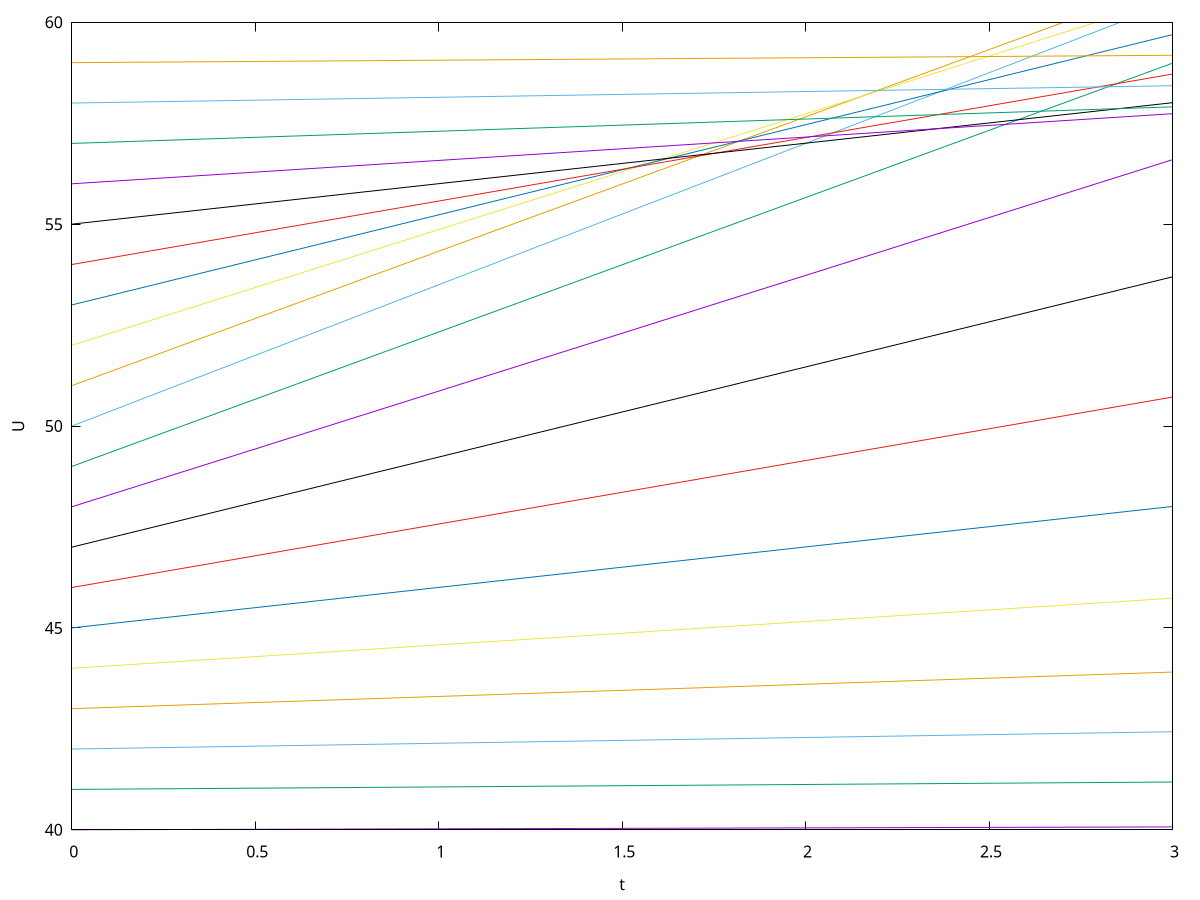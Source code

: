 set xrange [0:3]
set yrange [40:60]
set xlabel "t"
set ylabel "U"
# do for [i=40:60:2] {
A = 3.5
mu = 50
b = 0.05

unset key
plot for [i=40:60] A*exp(-b*(i-mu)**2)*x + i 
